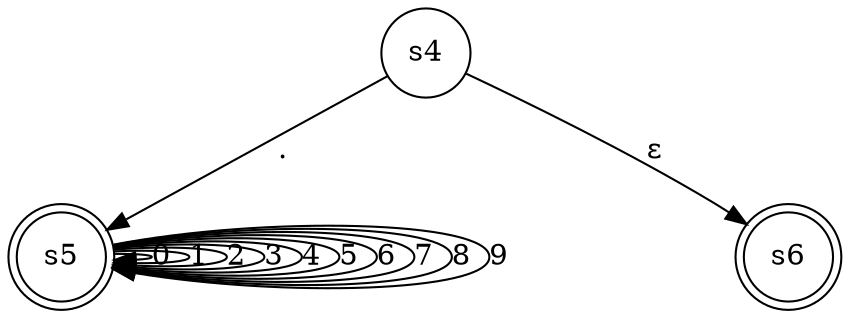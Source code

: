 digraph "NFA 3" {
	graph [dpi=300]
	s4 [label=s4 shape=circle]
	s5 [label=s5 shape=doublecircle]
	s6 [label=s6 shape=doublecircle]
	s4 -> s6 [label="ε"]
	s4 -> s5 [label="."]
	s5 -> s5 [label=0]
	s5 -> s5 [label=1]
	s5 -> s5 [label=2]
	s5 -> s5 [label=3]
	s5 -> s5 [label=4]
	s5 -> s5 [label=5]
	s5 -> s5 [label=6]
	s5 -> s5 [label=7]
	s5 -> s5 [label=8]
	s5 -> s5 [label=9]
}
